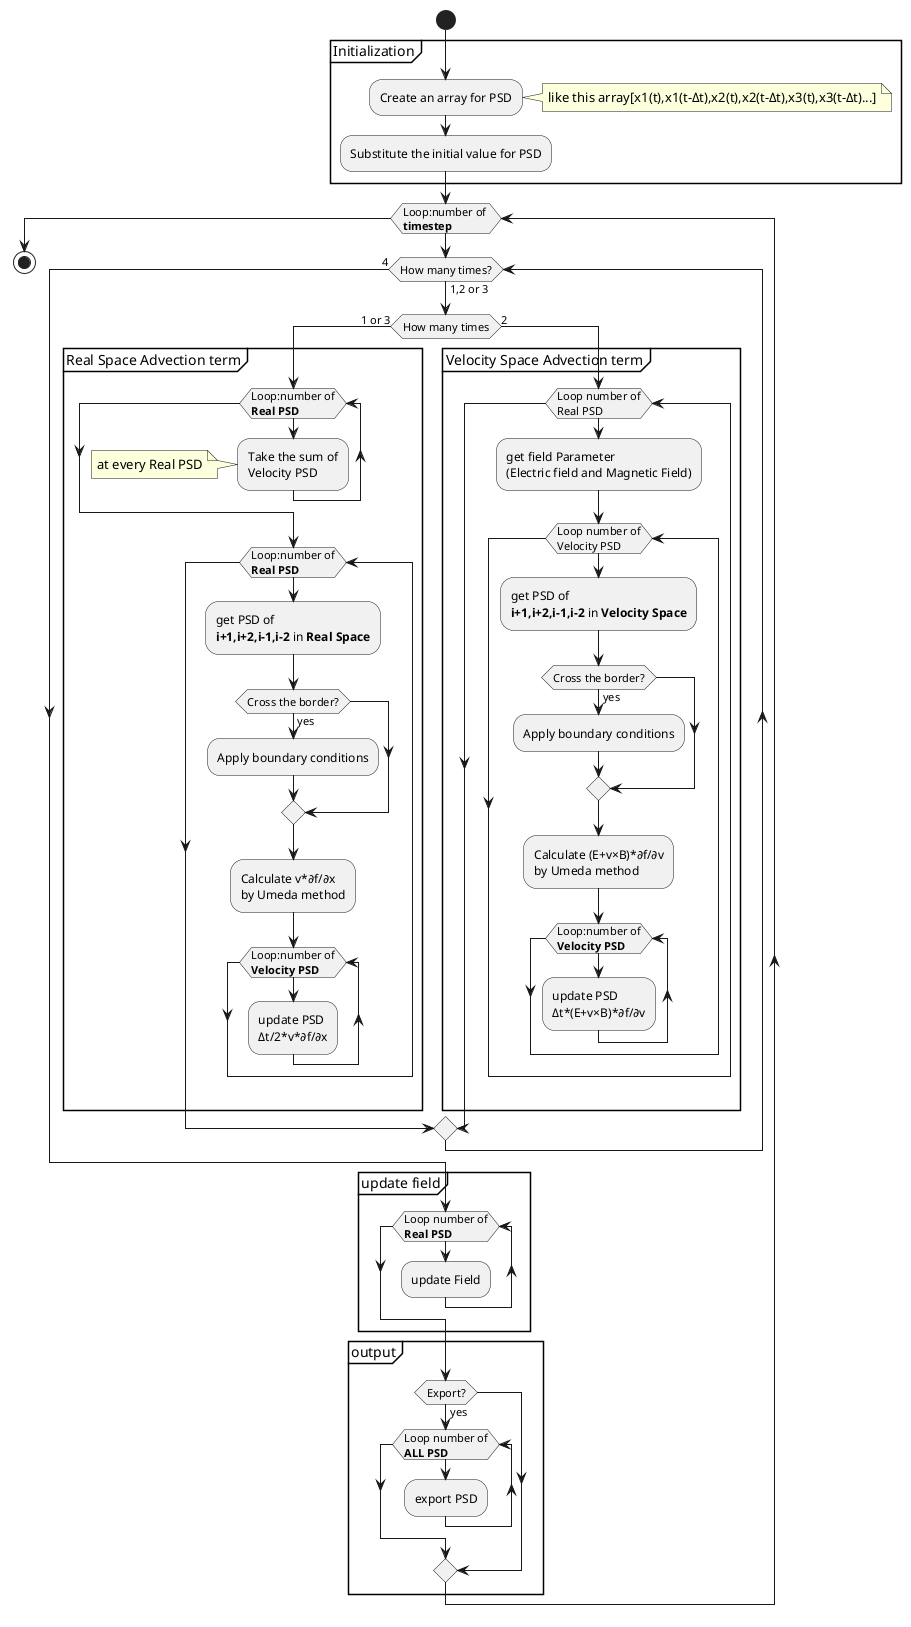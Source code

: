 @startuml activity_diagram_outline
start 
partition Initialization {
    :Create an array for PSD;
    note right:like this array[x1(t),x1(t-Δt),x2(t),x2(t-Δt),x3(t),x3(t-Δt)...]

    :Substitute the initial value for PSD;
}

while(Loop:number of \n**timestep**)
    while(How many times?) is (1,2 or 3)
        if(How many times) then(1 or 3)
     
            partition "Real Space Advection term" {
                while (Loop:number of\n**Real PSD**)
                    :Take the sum of
                    Velocity PSD;
                    note:at every Real PSD
                endwhile

                while(Loop:number of\n**Real PSD**)
                    :get PSD of 
                    **i+1,i+2,i-1,i-2** in **Real Space**;
                    
                    if(Cross the border?) then(yes)
                    :Apply boundary conditions;
                    endif

                    :Calculate v*∂f/∂x 
                    by Umeda method;
                    while(Loop:number of\n**Velocity PSD**)
                        :update PSD 
                        Δt/2*v*∂f/∂x;
                    endwhile

                endwhile
            }
        else(2)
            partition "Velocity Space Advection term"{
                while(Loop number of\nReal PSD)
                    :get field Parameter
                    (Electric field and Magnetic Field);
                    while(Loop number of\nVelocity PSD)
                        :get PSD of 
                        **i+1,i+2,i-1,i-2** in **Velocity Space**;
                        
                        if(Cross the border?) then(yes)
                        :Apply boundary conditions;
                        endif

                        :Calculate (E+v×B)*∂f/∂v 
                        by Umeda method;
                        while(Loop:number of\n**Velocity PSD**)
                            :update PSD 
                            Δt*(E+v×B)*∂f/∂v;
                        endwhile
                    endwhile
                endwhile
            }
        endif
    end while(4)

    partition "update field" {
        while(Loop number of\n**Real PSD**)
                :update Field;
        endwhile
    }

    partition output {
        if(Export?) then (yes)
            while(Loop number of\n**ALL PSD**)
                :export PSD;
            endwhile
        endif
    }
endwhile


stop

@end uml
